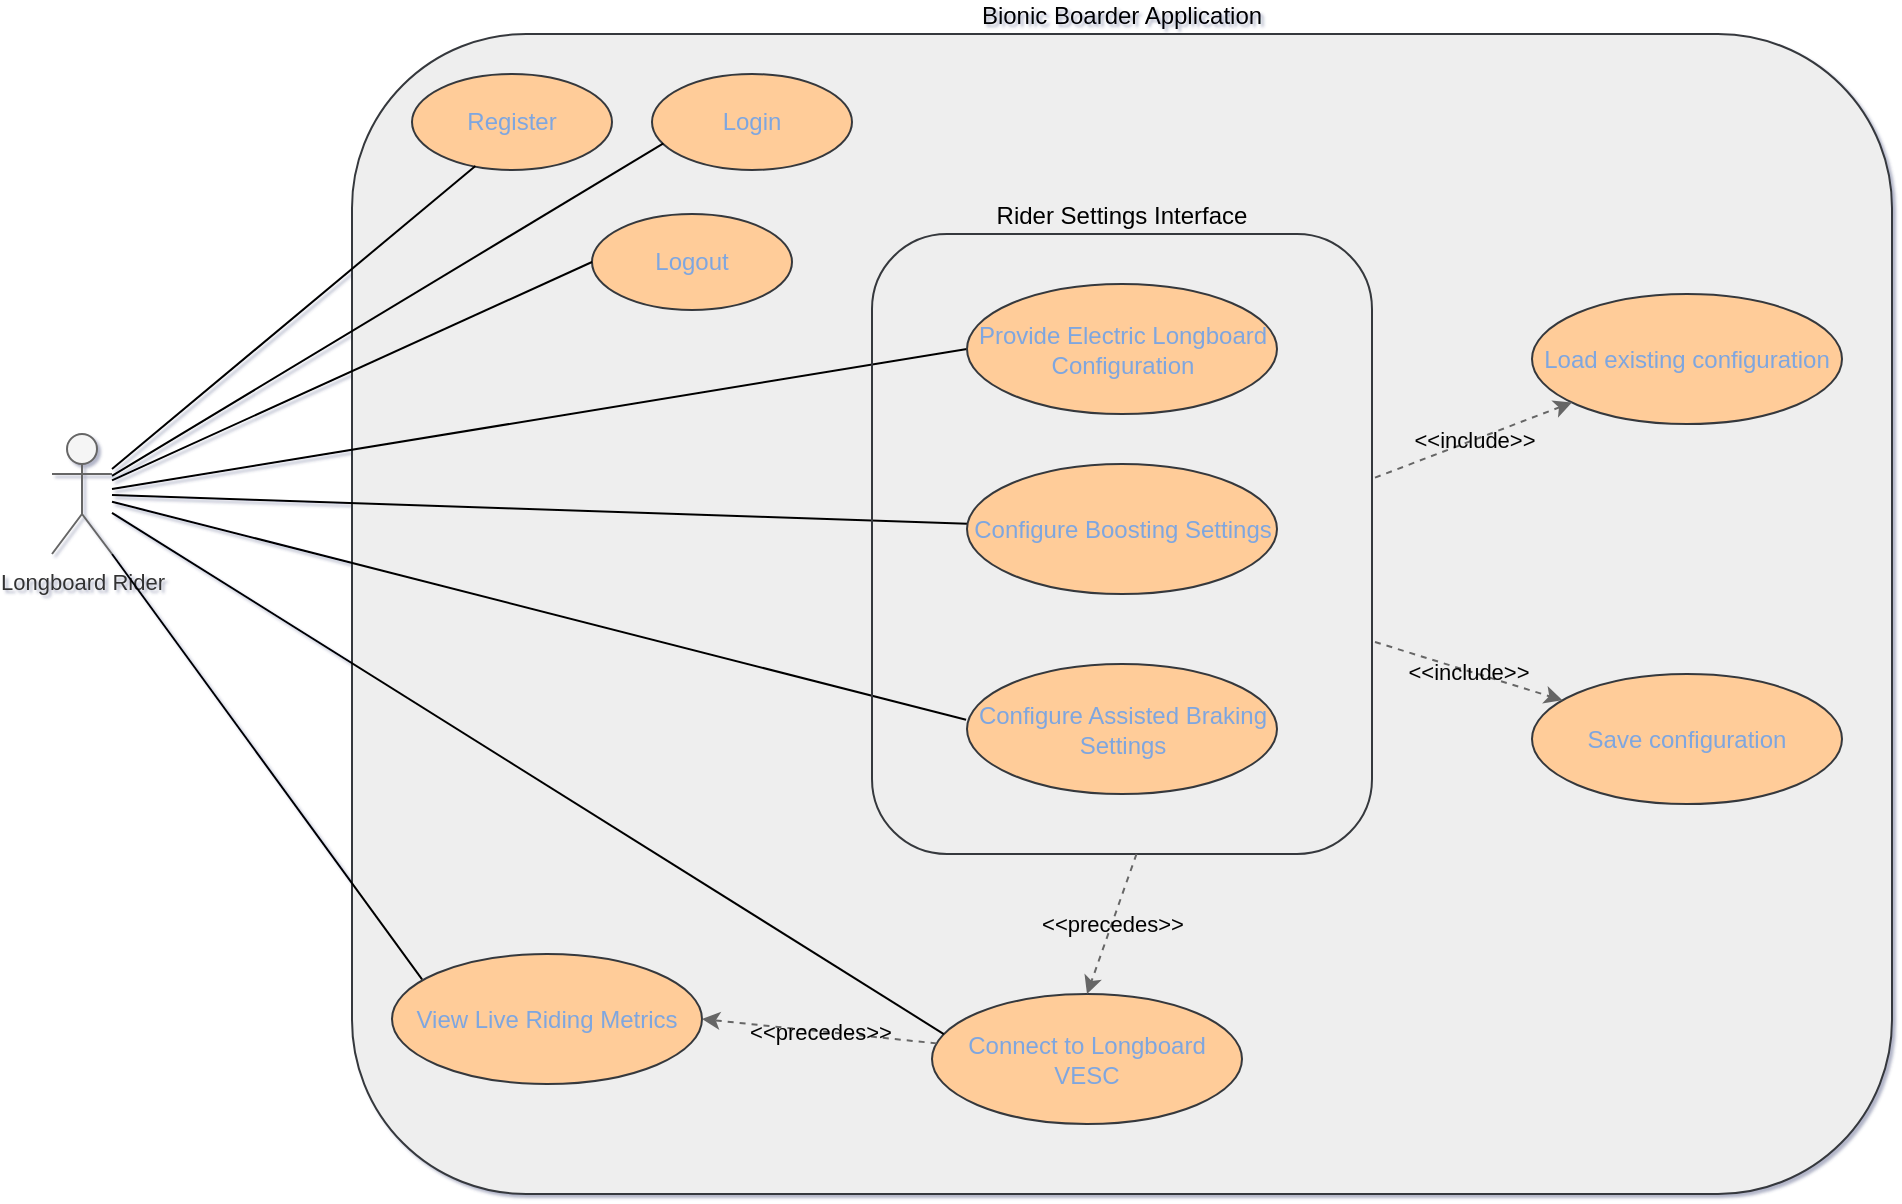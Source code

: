 <mxfile version="27.0.5">
  <diagram name="Page-1" id="ib0KKrDDxVYF5MeXXiUM">
    <mxGraphModel dx="1425" dy="940" grid="1" gridSize="10" guides="1" tooltips="1" connect="1" arrows="1" fold="1" page="1" pageScale="1" pageWidth="850" pageHeight="1100" background="#ffffff" math="0" shadow="1">
      <root>
        <mxCell id="0" />
        <mxCell id="1" parent="0" />
        <mxCell id="14" value="Specimen and collection" style="edgeStyle=orthogonalEdgeStyle;endArrow=block;html=1;" parent="1" edge="1">
          <mxGeometry relative="1" as="geometry">
            <mxPoint x="750" y="350" as="targetPoint" />
          </mxGeometry>
        </mxCell>
        <mxCell id="15" value="report delivery offline" style="edgeStyle=orthogonalEdgeStyle;endArrow=block;html=1;" parent="1" edge="1">
          <mxGeometry relative="1" as="geometry">
            <mxPoint x="700" y="380" as="sourcePoint" />
          </mxGeometry>
        </mxCell>
        <mxCell id="sfKcnbmMzuwdX9yF3wZo-21" value="&lt;div&gt;&lt;font style=&quot;font-size: 11px;&quot;&gt;Longboard Rider&lt;/font&gt;&lt;/div&gt;" style="shape=umlActor;verticalLabelPosition=bottom;verticalAlign=top;html=1;outlineConnect=0;strokeColor=#666666;align=center;fontFamily=Helvetica;fontSize=12;fontColor=#333333;labelBackgroundColor=none;fillColor=#f5f5f5;horizontal=1;textShadow=0;" parent="1" vertex="1">
          <mxGeometry x="70" y="410" width="30" height="60" as="geometry" />
        </mxCell>
        <mxCell id="CbTRWkR76J8zcbdZSMRa-18" value="&lt;font style=&quot;color: rgb(0, 0, 0);&quot;&gt;Bionic Boarder Application&lt;/font&gt;" style="rounded=1;whiteSpace=wrap;html=1;labelPosition=center;verticalLabelPosition=top;align=center;verticalAlign=bottom;fillColor=#eeeeee;strokeColor=#36393d;" parent="1" vertex="1">
          <mxGeometry x="220" y="210" width="770" height="580" as="geometry" />
        </mxCell>
        <mxCell id="-pO5D620ASrmPBSO5rts-19" style="rounded=0;orthogonalLoop=1;jettySize=auto;html=1;entryX=0;entryY=0.5;entryDx=0;entryDy=0;strokeColor=#000000;endArrow=none;startFill=0;shadow=0;jumpStyle=none;" parent="1" source="sfKcnbmMzuwdX9yF3wZo-21" target="CbTRWkR76J8zcbdZSMRa-20" edge="1">
          <mxGeometry relative="1" as="geometry">
            <mxPoint x="120" y="410" as="sourcePoint" />
          </mxGeometry>
        </mxCell>
        <mxCell id="-pO5D620ASrmPBSO5rts-22" style="rounded=0;orthogonalLoop=1;jettySize=auto;html=1;strokeColor=#000000;endArrow=none;startFill=0;shadow=0;jumpStyle=none;entryX=-0.003;entryY=0.429;entryDx=0;entryDy=0;entryPerimeter=0;" parent="1" source="sfKcnbmMzuwdX9yF3wZo-21" target="-pO5D620ASrmPBSO5rts-21" edge="1">
          <mxGeometry relative="1" as="geometry">
            <mxPoint x="110" y="470" as="sourcePoint" />
            <mxPoint x="80" y="640" as="targetPoint" />
          </mxGeometry>
        </mxCell>
        <mxCell id="-pO5D620ASrmPBSO5rts-23" style="rounded=0;orthogonalLoop=1;jettySize=auto;html=1;strokeColor=#000000;endArrow=none;startFill=0;shadow=0;jumpStyle=none;" parent="1" source="sfKcnbmMzuwdX9yF3wZo-21" target="-pO5D620ASrmPBSO5rts-20" edge="1">
          <mxGeometry relative="1" as="geometry">
            <mxPoint x="100" y="350" as="sourcePoint" />
            <mxPoint x="280" y="378" as="targetPoint" />
          </mxGeometry>
        </mxCell>
        <mxCell id="-pO5D620ASrmPBSO5rts-25" value="Register" style="ellipse;whiteSpace=wrap;html=1;fillColor=#ffcc99;strokeColor=#36393d;fontColor=#7EA6E0;" parent="1" vertex="1">
          <mxGeometry x="250" y="230" width="100" height="48" as="geometry" />
        </mxCell>
        <mxCell id="-pO5D620ASrmPBSO5rts-26" value="Login" style="ellipse;whiteSpace=wrap;html=1;fillColor=#ffcc99;strokeColor=#36393d;fontColor=#7EA6E0;" parent="1" vertex="1">
          <mxGeometry x="370" y="230" width="100" height="48" as="geometry" />
        </mxCell>
        <mxCell id="-pO5D620ASrmPBSO5rts-31" value="Logout" style="ellipse;whiteSpace=wrap;html=1;fillColor=#ffcc99;strokeColor=#36393d;fontColor=#7EA6E0;" parent="1" vertex="1">
          <mxGeometry x="340" y="300" width="100" height="48" as="geometry" />
        </mxCell>
        <mxCell id="-pO5D620ASrmPBSO5rts-32" value="Load existing configuration" style="ellipse;whiteSpace=wrap;html=1;fillColor=#ffcc99;strokeColor=#36393d;fontColor=#7EA6E0;" parent="1" vertex="1">
          <mxGeometry x="810" y="340" width="155" height="65" as="geometry" />
        </mxCell>
        <mxCell id="-pO5D620ASrmPBSO5rts-38" value="&amp;lt;&amp;lt;include&amp;gt;&amp;gt;" style="endArrow=classic;html=1;rounded=0;fillColor=#f5f5f5;gradientColor=#b3b3b3;strokeColor=#666666;dashed=1;fontColor=#060606;align=center;labelBackgroundColor=none;exitX=1.006;exitY=0.393;exitDx=0;exitDy=0;exitPerimeter=0;" parent="1" source="mOMx_mtyLPizFVaN7GqV-16" target="-pO5D620ASrmPBSO5rts-32" edge="1">
          <mxGeometry width="50" height="50" relative="1" as="geometry">
            <mxPoint x="624" y="577" as="sourcePoint" />
            <mxPoint x="718" y="550" as="targetPoint" />
          </mxGeometry>
        </mxCell>
        <mxCell id="-pO5D620ASrmPBSO5rts-39" style="rounded=0;orthogonalLoop=1;jettySize=auto;html=1;strokeColor=#000000;endArrow=none;startFill=0;shadow=0;jumpStyle=none;entryX=0.317;entryY=0.958;entryDx=0;entryDy=0;entryPerimeter=0;" parent="1" source="sfKcnbmMzuwdX9yF3wZo-21" target="-pO5D620ASrmPBSO5rts-25" edge="1">
          <mxGeometry relative="1" as="geometry">
            <mxPoint x="110" y="340" as="sourcePoint" />
            <mxPoint x="260" y="290" as="targetPoint" />
          </mxGeometry>
        </mxCell>
        <mxCell id="-pO5D620ASrmPBSO5rts-40" style="rounded=0;orthogonalLoop=1;jettySize=auto;html=1;strokeColor=#000000;endArrow=none;startFill=0;shadow=0;jumpStyle=none;entryX=0.057;entryY=0.722;entryDx=0;entryDy=0;entryPerimeter=0;" parent="1" source="sfKcnbmMzuwdX9yF3wZo-21" target="-pO5D620ASrmPBSO5rts-26" edge="1">
          <mxGeometry relative="1" as="geometry">
            <mxPoint x="110" y="437" as="sourcePoint" />
            <mxPoint x="290" y="330" as="targetPoint" />
          </mxGeometry>
        </mxCell>
        <mxCell id="-pO5D620ASrmPBSO5rts-41" style="rounded=0;orthogonalLoop=1;jettySize=auto;html=1;strokeColor=#000000;endArrow=none;startFill=0;shadow=0;jumpStyle=none;entryX=0;entryY=0.5;entryDx=0;entryDy=0;" parent="1" source="sfKcnbmMzuwdX9yF3wZo-21" target="-pO5D620ASrmPBSO5rts-31" edge="1">
          <mxGeometry relative="1" as="geometry">
            <mxPoint x="44" y="747" as="sourcePoint" />
            <mxPoint x="250" y="640" as="targetPoint" />
          </mxGeometry>
        </mxCell>
        <mxCell id="-pO5D620ASrmPBSO5rts-42" value="Connect to Longboard VESC" style="ellipse;whiteSpace=wrap;html=1;fillColor=#ffcc99;strokeColor=#36393d;fontColor=#7EA6E0;" parent="1" vertex="1">
          <mxGeometry x="510" y="690" width="155" height="65" as="geometry" />
        </mxCell>
        <mxCell id="-pO5D620ASrmPBSO5rts-43" style="rounded=0;orthogonalLoop=1;jettySize=auto;html=1;strokeColor=#000000;endArrow=none;startFill=0;shadow=0;jumpStyle=none;entryX=0.038;entryY=0.308;entryDx=0;entryDy=0;entryPerimeter=0;" parent="1" source="sfKcnbmMzuwdX9yF3wZo-21" target="-pO5D620ASrmPBSO5rts-42" edge="1">
          <mxGeometry relative="1" as="geometry">
            <mxPoint x="110" y="455" as="sourcePoint" />
            <mxPoint x="472" y="568" as="targetPoint" />
          </mxGeometry>
        </mxCell>
        <mxCell id="-pO5D620ASrmPBSO5rts-44" value="View Live Riding Metrics" style="ellipse;whiteSpace=wrap;html=1;fillColor=#ffcc99;strokeColor=#36393d;fontColor=#7EA6E0;" parent="1" vertex="1">
          <mxGeometry x="240" y="670" width="155" height="65" as="geometry" />
        </mxCell>
        <mxCell id="-pO5D620ASrmPBSO5rts-45" style="rounded=0;orthogonalLoop=1;jettySize=auto;html=1;strokeColor=#000000;endArrow=none;startFill=0;shadow=0;jumpStyle=none;entryX=0.097;entryY=0.195;entryDx=0;entryDy=0;entryPerimeter=0;exitX=1;exitY=1;exitDx=0;exitDy=0;exitPerimeter=0;" parent="1" source="sfKcnbmMzuwdX9yF3wZo-21" target="-pO5D620ASrmPBSO5rts-44" edge="1">
          <mxGeometry relative="1" as="geometry">
            <mxPoint x="110" y="520" as="sourcePoint" />
            <mxPoint x="478" y="650" as="targetPoint" />
          </mxGeometry>
        </mxCell>
        <mxCell id="-pO5D620ASrmPBSO5rts-46" value="&amp;lt;&amp;lt;precedes&amp;gt;&amp;gt;" style="endArrow=classic;html=1;rounded=0;fillColor=#f5f5f5;gradientColor=#b3b3b3;strokeColor=#666666;dashed=1;fontColor=#060606;align=center;labelBackgroundColor=none;entryX=1;entryY=0.5;entryDx=0;entryDy=0;" parent="1" source="-pO5D620ASrmPBSO5rts-42" target="-pO5D620ASrmPBSO5rts-44" edge="1">
          <mxGeometry width="50" height="50" relative="1" as="geometry">
            <mxPoint x="370" y="590" as="sourcePoint" />
            <mxPoint x="456" y="649" as="targetPoint" />
          </mxGeometry>
        </mxCell>
        <mxCell id="-pO5D620ASrmPBSO5rts-47" value="Save configuration" style="ellipse;whiteSpace=wrap;html=1;fillColor=#ffcc99;strokeColor=#36393d;fontColor=#7EA6E0;" parent="1" vertex="1">
          <mxGeometry x="810" y="530" width="155" height="65" as="geometry" />
        </mxCell>
        <mxCell id="mOMx_mtyLPizFVaN7GqV-16" value="&lt;font color=&quot;#000000&quot;&gt;Rider Settings Interface&lt;/font&gt;" style="rounded=1;whiteSpace=wrap;html=1;labelPosition=center;verticalLabelPosition=top;align=center;verticalAlign=bottom;fillColor=none;strokeColor=#36393d;" vertex="1" parent="1">
          <mxGeometry x="480" y="310" width="250" height="310" as="geometry" />
        </mxCell>
        <mxCell id="-pO5D620ASrmPBSO5rts-49" value="&amp;lt;&amp;lt;include&amp;gt;&amp;gt;" style="endArrow=classic;html=1;rounded=0;exitX=1.006;exitY=0.658;exitDx=0;exitDy=0;exitPerimeter=0;fillColor=#f5f5f5;gradientColor=#b3b3b3;strokeColor=#666666;dashed=1;fontColor=#060606;align=center;labelBackgroundColor=none;" parent="1" source="mOMx_mtyLPizFVaN7GqV-16" target="-pO5D620ASrmPBSO5rts-47" edge="1">
          <mxGeometry width="50" height="50" relative="1" as="geometry">
            <mxPoint x="570" y="495" as="sourcePoint" />
            <mxPoint x="646" y="519" as="targetPoint" />
          </mxGeometry>
        </mxCell>
        <mxCell id="CbTRWkR76J8zcbdZSMRa-20" value="Provide Electric Longboard Configuration" style="ellipse;whiteSpace=wrap;html=1;fillColor=#ffcc99;strokeColor=#36393d;fontColor=#7EA6E0;" parent="1" vertex="1">
          <mxGeometry x="527.5" y="335" width="155" height="65" as="geometry" />
        </mxCell>
        <mxCell id="-pO5D620ASrmPBSO5rts-20" value="Configure Boosting Settings" style="ellipse;whiteSpace=wrap;html=1;fillColor=#ffcc99;strokeColor=#36393d;fontColor=#7EA6E0;" parent="1" vertex="1">
          <mxGeometry x="527.5" y="425" width="155" height="65" as="geometry" />
        </mxCell>
        <mxCell id="-pO5D620ASrmPBSO5rts-21" value="Configure Assisted Braking Settings" style="ellipse;whiteSpace=wrap;html=1;fillColor=#ffcc99;strokeColor=#36393d;fontColor=#7EA6E0;" parent="1" vertex="1">
          <mxGeometry x="527.5" y="525" width="155" height="65" as="geometry" />
        </mxCell>
        <mxCell id="mOMx_mtyLPizFVaN7GqV-19" value="&amp;lt;&amp;lt;precedes&amp;gt;&amp;gt;" style="endArrow=classic;html=1;rounded=0;fillColor=#f5f5f5;gradientColor=#b3b3b3;strokeColor=#666666;dashed=1;fontColor=#060606;align=center;labelBackgroundColor=none;entryX=0.5;entryY=0;entryDx=0;entryDy=0;exitX=0.529;exitY=1;exitDx=0;exitDy=0;exitPerimeter=0;" edge="1" parent="1" source="mOMx_mtyLPizFVaN7GqV-16" target="-pO5D620ASrmPBSO5rts-42">
          <mxGeometry width="50" height="50" relative="1" as="geometry">
            <mxPoint x="663.5" y="670" as="sourcePoint" />
            <mxPoint x="546.5" y="658" as="targetPoint" />
          </mxGeometry>
        </mxCell>
      </root>
    </mxGraphModel>
  </diagram>
</mxfile>

